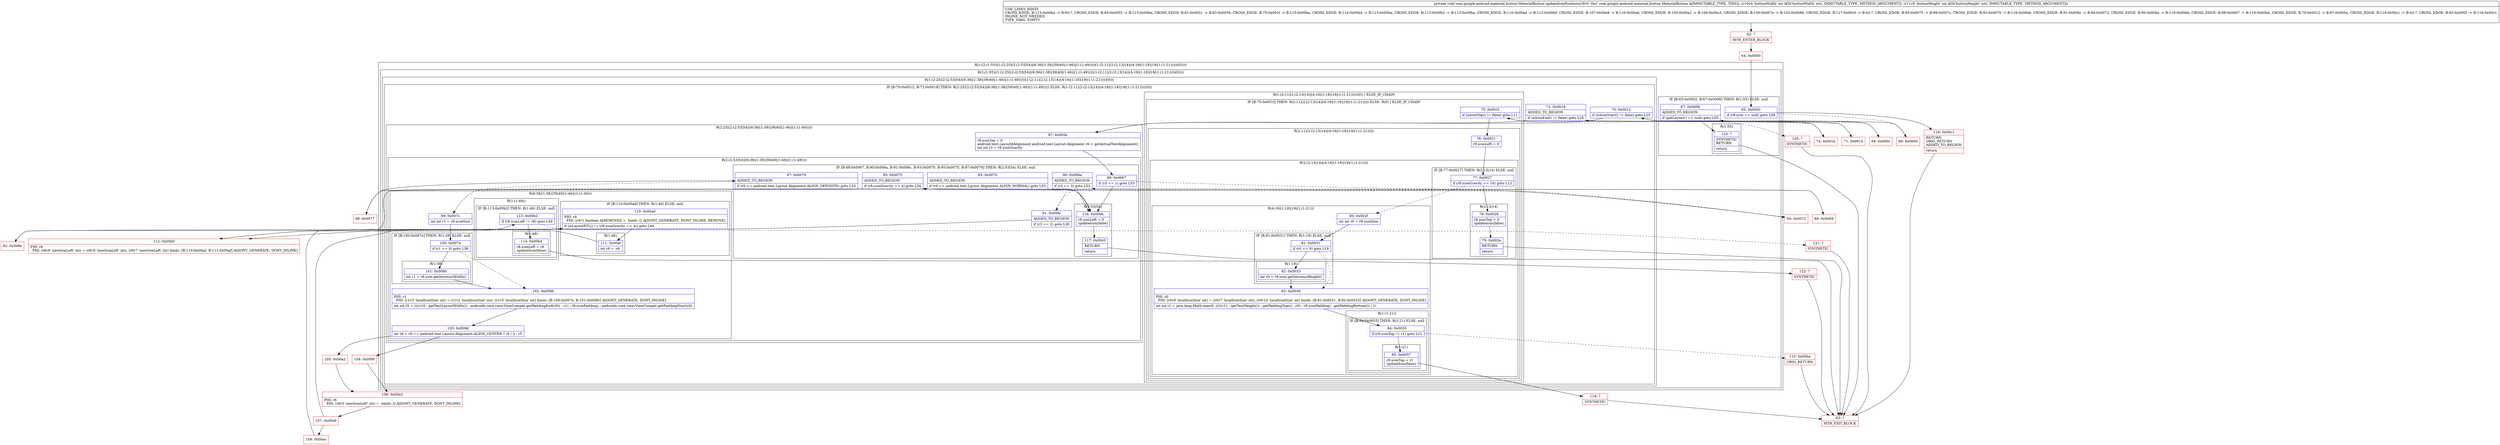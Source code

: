 digraph "CFG forcom.google.android.material.button.MaterialButton.updateIconPosition(II)V" {
subgraph cluster_Region_1477593449 {
label = "R(1:(2:(1:55)|(1:(2:25|(2:(2:53|54)|(6:36|(1:38)|39|40|(1:46)|(1:(1:49)))))(1:(2:11|(2:(2:13|14)|(4:16|(1:18)|19|(1:(1:21)))))(0)))))";
node [shape=record,color=blue];
subgraph cluster_Region_358014184 {
label = "R(2:(1:55)|(1:(2:25|(2:(2:53|54)|(6:36|(1:38)|39|40|(1:46)|(1:(1:49)))))(1:(2:11|(2:(2:13|14)|(4:16|(1:18)|19|(1:(1:21)))))(0))))";
node [shape=record,color=blue];
subgraph cluster_IfRegion_1020062946 {
label = "IF [B:65:0x0002, B:67:0x0008] THEN: R(1:55) ELSE: null";
node [shape=record,color=blue];
Node_65 [shape=record,label="{65\:\ 0x0002|if (r9.icon == null) goto L56\l}"];
Node_67 [shape=record,label="{67\:\ 0x0008|ADDED_TO_REGION\l|if (getLayout() == null) goto L55\l}"];
subgraph cluster_Region_615378179 {
label = "R(1:55)";
node [shape=record,color=blue];
Node_123 [shape=record,label="{123\:\ ?|SYNTHETIC\lRETURN\l|return\l}"];
}
}
subgraph cluster_Region_1849602558 {
label = "R(1:(2:25|(2:(2:53|54)|(6:36|(1:38)|39|40|(1:46)|(1:(1:49)))))(1:(2:11|(2:(2:13|14)|(4:16|(1:18)|19|(1:(1:21)))))(0)))";
node [shape=record,color=blue];
subgraph cluster_IfRegion_1294762317 {
label = "IF [B:70:0x0012, B:72:0x0018] THEN: R(2:25|(2:(2:53|54)|(6:36|(1:38)|39|40|(1:46)|(1:(1:49))))) ELSE: R(1:(2:11|(2:(2:13|14)|(4:16|(1:18)|19|(1:(1:21)))))(0))";
node [shape=record,color=blue];
Node_70 [shape=record,label="{70\:\ 0x0012|if (isIconStart() != false) goto L25\l}"];
Node_72 [shape=record,label="{72\:\ 0x0018|ADDED_TO_REGION\l|if (isIconEnd() != false) goto L25\l}"];
subgraph cluster_Region_1789379157 {
label = "R(2:25|(2:(2:53|54)|(6:36|(1:38)|39|40|(1:46)|(1:(1:49)))))";
node [shape=record,color=blue];
Node_87 [shape=record,label="{87\:\ 0x005e|r9.iconTop = 0\landroid.text.Layout$Alignment android.text.Layout.Alignment r0 = getActualTextAlignment()\lint int r3 = r9.iconGravity\l}"];
subgraph cluster_Region_375185398 {
label = "R(2:(2:53|54)|(6:36|(1:38)|39|40|(1:46)|(1:(1:49))))";
node [shape=record,color=blue];
subgraph cluster_IfRegion_2076843600 {
label = "IF [B:88:0x0067, B:90:0x006a, B:91:0x006c, B:93:0x0070, B:95:0x0075, B:97:0x0079] THEN: R(2:53|54) ELSE: null";
node [shape=record,color=blue];
Node_88 [shape=record,label="{88\:\ 0x0067|if (r3 == 1) goto L53\l}"];
Node_90 [shape=record,label="{90\:\ 0x006a|ADDED_TO_REGION\l|if (r3 == 3) goto L53\l}"];
Node_91 [shape=record,label="{91\:\ 0x006c|ADDED_TO_REGION\l|if (r3 == 2) goto L30\l}"];
Node_93 [shape=record,label="{93\:\ 0x0070|ADDED_TO_REGION\l|if (r0 == android.text.Layout.Alignment.ALIGN_NORMAL) goto L53\l}"];
Node_95 [shape=record,label="{95\:\ 0x0075|ADDED_TO_REGION\l|if (r9.iconGravity == 4) goto L34\l}"];
Node_97 [shape=record,label="{97\:\ 0x0079|ADDED_TO_REGION\l|if (r0 == android.text.Layout.Alignment.ALIGN_OPPOSITE) goto L53\l}"];
subgraph cluster_Region_1574108619 {
label = "R(2:53|54)";
node [shape=record,color=blue];
Node_116 [shape=record,label="{116\:\ 0x00bb|r9.iconLeft = 0\lupdateIcon(false)\l}"];
Node_117 [shape=record,label="{117\:\ 0x00c0|RETURN\l|return\l}"];
}
}
subgraph cluster_Region_1269079254 {
label = "R(6:36|(1:38)|39|40|(1:46)|(1:(1:49)))";
node [shape=record,color=blue];
Node_99 [shape=record,label="{99\:\ 0x007c|int int r1 = r9.iconSize\l}"];
subgraph cluster_IfRegion_1293191066 {
label = "IF [B:100:0x007e] THEN: R(1:38) ELSE: null";
node [shape=record,color=blue];
Node_100 [shape=record,label="{100\:\ 0x007e|if (r1 == 0) goto L38\l}"];
subgraph cluster_Region_427121547 {
label = "R(1:38)";
node [shape=record,color=blue];
Node_101 [shape=record,label="{101\:\ 0x0080|int r1 = r9.icon.getIntrinsicWidth()\l}"];
}
}
Node_102 [shape=record,label="{102\:\ 0x0086|PHI: r1 \l  PHI: (r1v3 'localIconSize' int) = (r1v2 'localIconSize' int), (r1v5 'localIconSize' int) binds: [B:100:0x007e, B:101:0x0080] A[DONT_GENERATE, DONT_INLINE]\l|int int r5 = ((((r10 \- getTextLayoutWidth()) \- androidx.core.view.ViewCompat.getPaddingEnd(r9)) \- r1) \- r9.iconPadding) \- androidx.core.view.ViewCompat.getPaddingStart(r9)\l}"];
Node_103 [shape=record,label="{103\:\ 0x009d|int r6 = r0 == android.text.Layout.Alignment.ALIGN_CENTER ? r5 \/ 2 : r5\l}"];
subgraph cluster_IfRegion_1182275278 {
label = "IF [B:110:0x00ad] THEN: R(1:46) ELSE: null";
node [shape=record,color=blue];
Node_110 [shape=record,label="{110\:\ 0x00ad|PHI: r4 \l  PHI: (r4v1 boolean A[REMOVE]) =  binds: [] A[DONT_GENERATE, DONT_INLINE, REMOVE]\l|if (isLayoutRTL() != (r9.iconGravity == 4)) goto L46\l}"];
subgraph cluster_Region_1720137974 {
label = "R(1:46)";
node [shape=record,color=blue];
Node_111 [shape=record,label="{111\:\ 0x00af|int r6 = \-r6\l}"];
}
}
subgraph cluster_Region_1870119333 {
label = "R(1:(1:49))";
node [shape=record,color=blue];
subgraph cluster_IfRegion_153770716 {
label = "IF [B:113:0x00b2] THEN: R(1:49) ELSE: null";
node [shape=record,color=blue];
Node_113 [shape=record,label="{113\:\ 0x00b2|if (r9.iconLeft != r6) goto L49\l}"];
subgraph cluster_Region_976281969 {
label = "R(1:49)";
node [shape=record,color=blue];
Node_114 [shape=record,label="{114\:\ 0x00b4|r9.iconLeft = r6\lupdateIcon(false)\l}"];
}
}
}
}
}
}
subgraph cluster_Region_530845906 {
label = "R(1:(2:11|(2:(2:13|14)|(4:16|(1:18)|19|(1:(1:21)))))(0)) | ELSE_IF_CHAIN\l";
node [shape=record,color=blue];
subgraph cluster_IfRegion_1439865416 {
label = "IF [B:75:0x001f] THEN: R(2:11|(2:(2:13|14)|(4:16|(1:18)|19|(1:(1:21))))) ELSE: R(0) | ELSE_IF_CHAIN\l";
node [shape=record,color=blue];
Node_75 [shape=record,label="{75\:\ 0x001f|if (isIconTop() != false) goto L11\l}"];
subgraph cluster_Region_1394223194 {
label = "R(2:11|(2:(2:13|14)|(4:16|(1:18)|19|(1:(1:21)))))";
node [shape=record,color=blue];
Node_76 [shape=record,label="{76\:\ 0x0021|r9.iconLeft = 0\l}"];
subgraph cluster_Region_36807029 {
label = "R(2:(2:13|14)|(4:16|(1:18)|19|(1:(1:21))))";
node [shape=record,color=blue];
subgraph cluster_IfRegion_1034687329 {
label = "IF [B:77:0x0027] THEN: R(2:13|14) ELSE: null";
node [shape=record,color=blue];
Node_77 [shape=record,label="{77\:\ 0x0027|if (r9.iconGravity == 16) goto L13\l}"];
subgraph cluster_Region_2095959622 {
label = "R(2:13|14)";
node [shape=record,color=blue];
Node_78 [shape=record,label="{78\:\ 0x0029|r9.iconTop = 0\lupdateIcon(false)\l}"];
Node_79 [shape=record,label="{79\:\ 0x002e|RETURN\l|return\l}"];
}
}
subgraph cluster_Region_1399953914 {
label = "R(4:16|(1:18)|19|(1:(1:21)))";
node [shape=record,color=blue];
Node_80 [shape=record,label="{80\:\ 0x002f|int int r0 = r9.iconSize\l}"];
subgraph cluster_IfRegion_1464409089 {
label = "IF [B:81:0x0031] THEN: R(1:18) ELSE: null";
node [shape=record,color=blue];
Node_81 [shape=record,label="{81\:\ 0x0031|if (r0 == 0) goto L18\l}"];
subgraph cluster_Region_208559082 {
label = "R(1:18)";
node [shape=record,color=blue];
Node_82 [shape=record,label="{82\:\ 0x0033|int r0 = r9.icon.getIntrinsicHeight()\l}"];
}
}
Node_83 [shape=record,label="{83\:\ 0x0039|PHI: r0 \l  PHI: (r0v8 'localIconSize' int) = (r0v7 'localIconSize' int), (r0v10 'localIconSize' int) binds: [B:81:0x0031, B:82:0x0033] A[DONT_GENERATE, DONT_INLINE]\l|int int r1 = java.lang.Math.max(0, (((((r11 \- getTextHeight()) \- getPaddingTop()) \- r0) \- r9.iconPadding) \- getPaddingBottom()) \/ 2)\l}"];
subgraph cluster_Region_2125947257 {
label = "R(1:(1:21))";
node [shape=record,color=blue];
subgraph cluster_IfRegion_1791972592 {
label = "IF [B:84:0x0055] THEN: R(1:21) ELSE: null";
node [shape=record,color=blue];
Node_84 [shape=record,label="{84\:\ 0x0055|if (r9.iconTop != r1) goto L21\l}"];
subgraph cluster_Region_900640282 {
label = "R(1:21)";
node [shape=record,color=blue];
Node_85 [shape=record,label="{85\:\ 0x0057|r9.iconTop = r1\lupdateIcon(false)\l}"];
}
}
}
}
}
}
subgraph cluster_Region_1904369107 {
label = "R(0)";
node [shape=record,color=blue];
}
}
}
}
}
}
}
Node_62 [shape=record,color=red,label="{62\:\ ?|MTH_ENTER_BLOCK\l}"];
Node_64 [shape=record,color=red,label="{64\:\ 0x0000}"];
Node_66 [shape=record,color=red,label="{66\:\ 0x0004}"];
Node_69 [shape=record,color=red,label="{69\:\ 0x000c}"];
Node_71 [shape=record,color=red,label="{71\:\ 0x0014}"];
Node_74 [shape=record,color=red,label="{74\:\ 0x001b}"];
Node_63 [shape=record,color=red,label="{63\:\ ?|MTH_EXIT_BLOCK\l}"];
Node_119 [shape=record,color=red,label="{119\:\ ?|SYNTHETIC\l}"];
Node_115 [shape=record,color=red,label="{115\:\ 0x00ba|ORIG_RETURN\l}"];
Node_120 [shape=record,color=red,label="{120\:\ ?|SYNTHETIC\l}"];
Node_89 [shape=record,color=red,label="{89\:\ 0x0069}"];
Node_92 [shape=record,color=red,label="{92\:\ 0x006e}"];
Node_94 [shape=record,color=red,label="{94\:\ 0x0072}"];
Node_96 [shape=record,color=red,label="{96\:\ 0x0077}"];
Node_104 [shape=record,color=red,label="{104\:\ 0x009f}"];
Node_106 [shape=record,color=red,label="{106\:\ 0x00a3|PHI: r6 \l  PHI: (r6v5 'newIconLeft' int) =  binds: [] A[DONT_GENERATE, DONT_INLINE]\l}"];
Node_107 [shape=record,color=red,label="{107\:\ 0x00a9}"];
Node_109 [shape=record,color=red,label="{109\:\ 0x00ac}"];
Node_112 [shape=record,color=red,label="{112\:\ 0x00b0|PHI: r6 \l  PHI: (r6v6 'newIconLeft' int) = (r6v5 'newIconLeft' int), (r6v7 'newIconLeft' int) binds: [B:110:0x00ad, B:111:0x00af] A[DONT_GENERATE, DONT_INLINE]\l}"];
Node_122 [shape=record,color=red,label="{122\:\ ?|SYNTHETIC\l}"];
Node_121 [shape=record,color=red,label="{121\:\ ?|SYNTHETIC\l}"];
Node_105 [shape=record,color=red,label="{105\:\ 0x00a2}"];
Node_118 [shape=record,color=red,label="{118\:\ 0x00c1|RETURN\lORIG_RETURN\lADDED_TO_REGION\l|return\l}"];
MethodNode[shape=record,label="{private void com.google.android.material.button.MaterialButton.updateIconPosition((r9v0 'this' com.google.android.material.button.MaterialButton A[IMMUTABLE_TYPE, THIS]), (r10v0 'buttonWidth' int A[D('buttonWidth' int), IMMUTABLE_TYPE, METHOD_ARGUMENT]), (r11v0 'buttonHeight' int A[D('buttonHeight' int), IMMUTABLE_TYPE, METHOD_ARGUMENT]))  | USE_LINES_HINTS\lCROSS_EDGE: B:115:0x00ba \-\> B:63:?, CROSS_EDGE: B:84:0x0055 \-\> B:115:0x00ba, CROSS_EDGE: B:81:0x0031 \-\> B:83:0x0039, CROSS_EDGE: B:75:0x001f \-\> B:115:0x00ba, CROSS_EDGE: B:114:0x00b4 \-\> B:115:0x00ba, CROSS_EDGE: B:113:0x00b2 \-\> B:115:0x00ba, CROSS_EDGE: B:110:0x00ad \-\> B:112:0x00b0, CROSS_EDGE: B:107:0x00a9 \-\> B:110:0x00ad, CROSS_EDGE: B:105:0x00a2 \-\> B:106:0x00a3, CROSS_EDGE: B:100:0x007e \-\> B:102:0x0086, CROSS_EDGE: B:117:0x00c0 \-\> B:63:?, CROSS_EDGE: B:95:0x0075 \-\> B:99:0x007c, CROSS_EDGE: B:93:0x0070 \-\> B:116:0x00bb, CROSS_EDGE: B:91:0x006c \-\> B:94:0x0072, CROSS_EDGE: B:90:0x006a \-\> B:116:0x00bb, CROSS_EDGE: B:88:0x0067 \-\> B:116:0x00bb, CROSS_EDGE: B:70:0x0012 \-\> B:87:0x005e, CROSS_EDGE: B:118:0x00c1 \-\> B:63:?, CROSS_EDGE: B:65:0x0002 \-\> B:118:0x00c1\lINLINE_NOT_NEEDED\lTYPE_VARS: EMPTY\l}"];
MethodNode -> Node_62;Node_65 -> Node_66[style=dashed];
Node_65 -> Node_118;
Node_67 -> Node_69[style=dashed];
Node_67 -> Node_123;
Node_123 -> Node_63;
Node_70 -> Node_71[style=dashed];
Node_70 -> Node_87;
Node_72 -> Node_74[style=dashed];
Node_72 -> Node_87;
Node_87 -> Node_88;
Node_88 -> Node_89[style=dashed];
Node_88 -> Node_116;
Node_90 -> Node_91[style=dashed];
Node_90 -> Node_116;
Node_91 -> Node_92;
Node_91 -> Node_94[style=dashed];
Node_93 -> Node_94[style=dashed];
Node_93 -> Node_116;
Node_95 -> Node_96;
Node_95 -> Node_99[style=dashed];
Node_97 -> Node_99[style=dashed];
Node_97 -> Node_116;
Node_116 -> Node_117;
Node_117 -> Node_63;
Node_99 -> Node_100;
Node_100 -> Node_101;
Node_100 -> Node_102[style=dashed];
Node_101 -> Node_102;
Node_102 -> Node_103;
Node_103 -> Node_104;
Node_103 -> Node_105;
Node_110 -> Node_111;
Node_110 -> Node_112[style=dashed];
Node_111 -> Node_112;
Node_113 -> Node_114;
Node_113 -> Node_121[style=dashed];
Node_114 -> Node_122;
Node_75 -> Node_76;
Node_75 -> Node_120[style=dashed];
Node_76 -> Node_77;
Node_77 -> Node_78;
Node_77 -> Node_80[style=dashed];
Node_78 -> Node_79;
Node_79 -> Node_63;
Node_80 -> Node_81;
Node_81 -> Node_82;
Node_81 -> Node_83[style=dashed];
Node_82 -> Node_83;
Node_83 -> Node_84;
Node_84 -> Node_85;
Node_84 -> Node_115[style=dashed];
Node_85 -> Node_119;
Node_62 -> Node_64;
Node_64 -> Node_65;
Node_66 -> Node_67;
Node_69 -> Node_70;
Node_71 -> Node_72;
Node_74 -> Node_75;
Node_119 -> Node_63;
Node_115 -> Node_63;
Node_120 -> Node_63;
Node_89 -> Node_90;
Node_92 -> Node_93;
Node_94 -> Node_95;
Node_96 -> Node_97;
Node_104 -> Node_106;
Node_106 -> Node_107;
Node_107 -> Node_109;
Node_107 -> Node_110;
Node_109 -> Node_110;
Node_112 -> Node_113;
Node_122 -> Node_63;
Node_121 -> Node_63;
Node_105 -> Node_106;
Node_118 -> Node_63;
}

